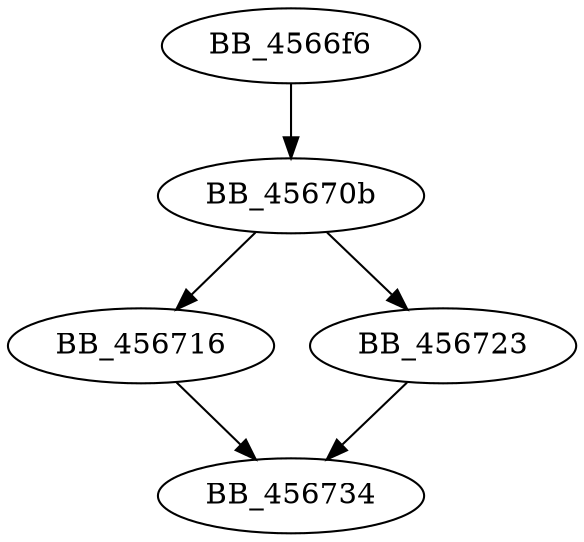 DiGraph sub_4566F6{
BB_4566f6->BB_45670b
BB_45670b->BB_456716
BB_45670b->BB_456723
BB_456716->BB_456734
BB_456723->BB_456734
}
